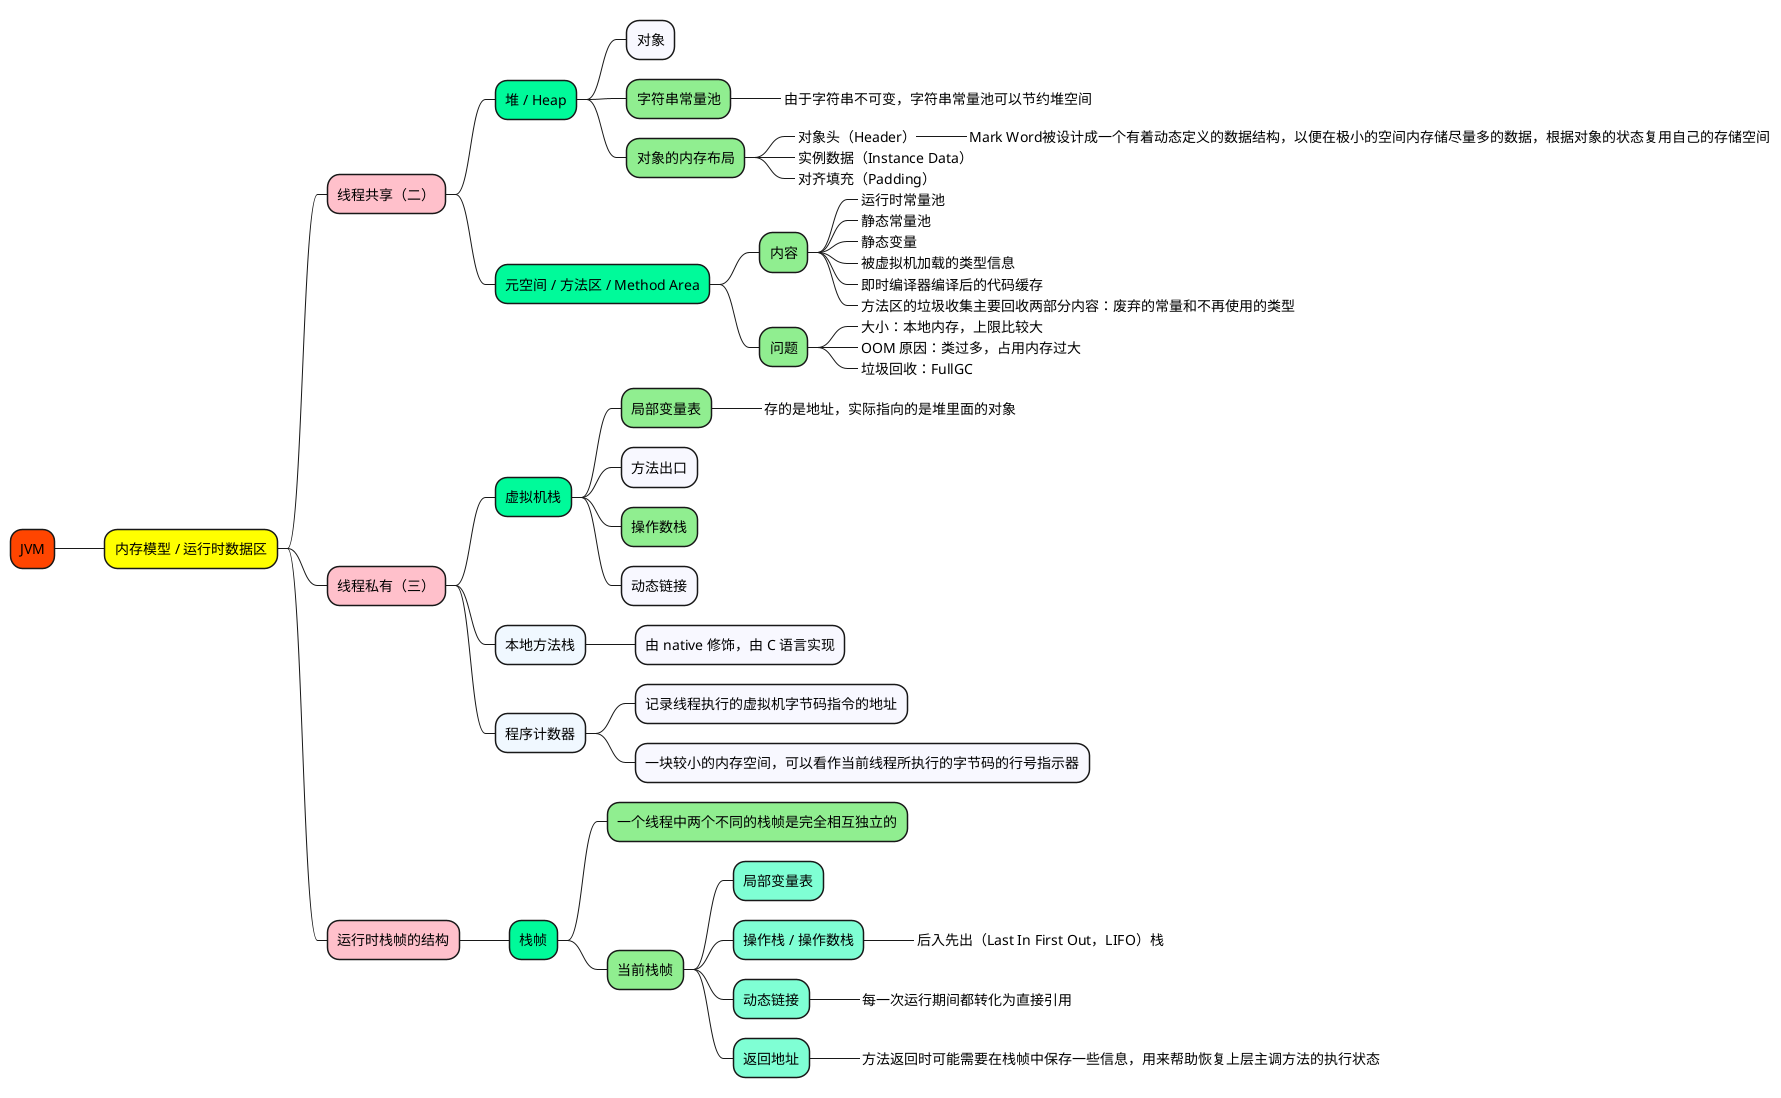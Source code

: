 @startmindmap

+[#OrangeRed] JVM

++[#yellow] 内存模型 / 运行时数据区

+++[#Pink] 线程共享（二）

++++[#MediumSpringGreen] 堆 / Heap

+++++[#GhostWhite] 对象

+++++[#LightGreen] 字符串常量池
++++++[#Aquamarine]_ 由于字符串不可变，字符串常量池可以节约堆空间

+++++[#LightGreen] 对象的内存布局
++++++[#Aquamarine]_ 对象头（Header）
+++++++[#Aquamarine]_ Mark Word被设计成一个有着动态定义的数据结构，以便在极小的空间内存储尽量多的数据，根据对象的状态复用自己的存储空间
++++++[#Aquamarine]_ 实例数据（Instance Data）
++++++[#Aquamarine]_ 对齐填充（Padding）


++++[#MediumSpringGreen] 元空间 / 方法区 / Method Area

+++++[#LightGreen] 内容
++++++[#Aquamarine]_ 运行时常量池
++++++[#Aquamarine]_ 静态常量池
++++++[#Aquamarine]_ 静态变量
++++++[#Aquamarine]_ 被虚拟机加载的类型信息
++++++[#Aquamarine]_ 即时编译器编译后的代码缓存
++++++[#Aquamarine]_ 方法区的垃圾收集主要回收两部分内容：废弃的常量和不再使用的类型

+++++[#LightGreen] 问题
++++++[#Aquamarine]_ 大小：本地内存，上限比较大
++++++[#Aquamarine]_ OOM 原因：类过多，占用内存过大
++++++[#Aquamarine]_ 垃圾回收：FullGC



+++[#Pink] 线程私有（三）

++++[#MediumSpringGreen] 虚拟机栈
+++++[#LightGreen] 局部变量表
++++++[#MediumSpringGreen]_ 存的是地址，实际指向的是堆里面的对象
+++++[#GhostWhite] 方法出口
+++++[#LightGreen] 操作数栈
+++++[#GhostWhite] 动态链接

++++[#AliceBlue] 本地方法栈
+++++[#GhostWhite] 由 native 修饰，由 C 语言实现

++++[#AliceBlue] 程序计数器
+++++[#GhostWhite] 记录线程执行的虚拟机字节码指令的地址
+++++[#GhostWhite] 一块较小的内存空间，可以看作当前线程所执行的字节码的行号指示器



+++[#Pink] 运行时栈帧的结构

++++[#MediumSpringGreen] 栈帧
+++++[#LightGreen] 一个线程中两个不同的栈帧是完全相互独立的
+++++[#LightGreen] 当前栈帧
++++++[#Aquamarine] 局部变量表
++++++[#Aquamarine] 操作栈 / 操作数栈
+++++++[#Aquamarine]_ 后入先出（Last In First Out，LIFO）栈
++++++[#Aquamarine] 动态链接
+++++++[#Aquamarine]_ 每一次运行期间都转化为直接引用
++++++[#Aquamarine] 返回地址
+++++++[#Aquamarine]_ 方法返回时可能需要在栈帧中保存一些信息，用来帮助恢复上层主调方法的执行状态






@endmindmap